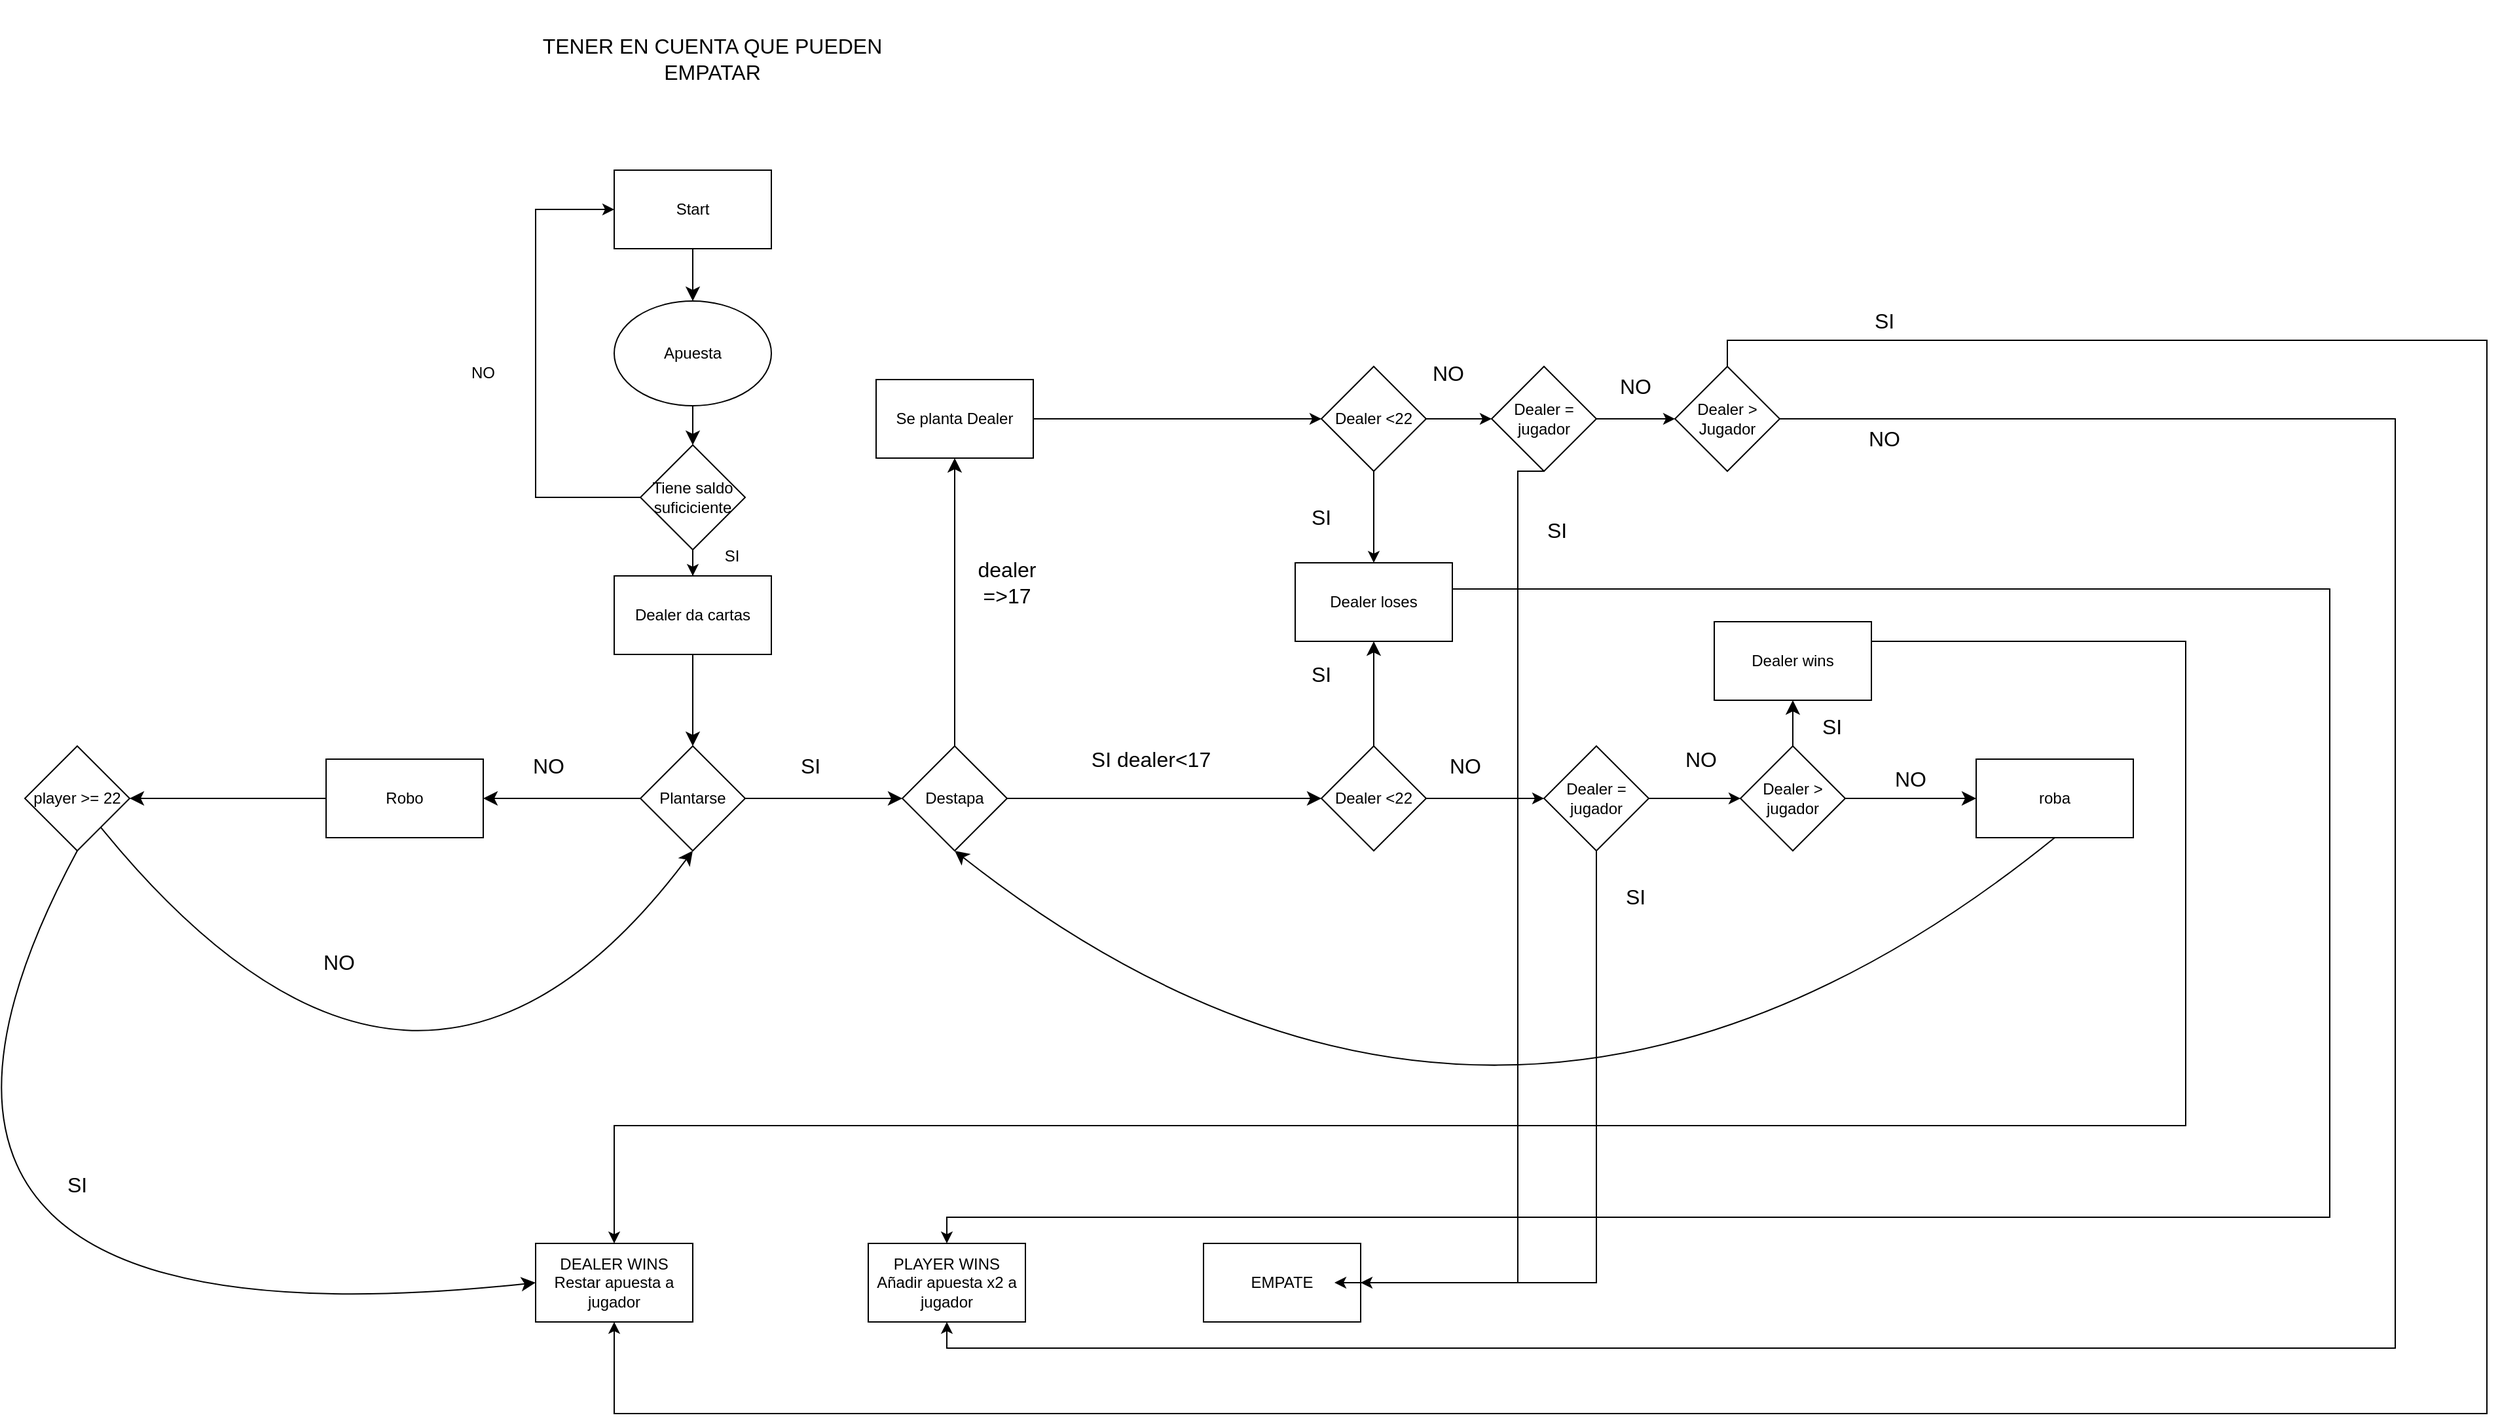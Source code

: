 <mxfile version="28.2.7">
  <diagram name="Página-1" id="-k3p7JQW819tkQQ7m0Kd">
    <mxGraphModel dx="2067" dy="1848" grid="1" gridSize="10" guides="1" tooltips="1" connect="1" arrows="1" fold="1" page="1" pageScale="1" pageWidth="827" pageHeight="1169" math="0" shadow="0">
      <root>
        <mxCell id="0" />
        <mxCell id="1" parent="0" />
        <mxCell id="6EcSVQOZprIdqBZqpw98-5" style="edgeStyle=none;curved=1;rounded=0;orthogonalLoop=1;jettySize=auto;html=1;exitX=0.5;exitY=1;exitDx=0;exitDy=0;fontSize=12;startSize=8;endSize=8;" parent="1" source="6EcSVQOZprIdqBZqpw98-1" target="6EcSVQOZprIdqBZqpw98-2" edge="1">
          <mxGeometry relative="1" as="geometry" />
        </mxCell>
        <mxCell id="6EcSVQOZprIdqBZqpw98-1" value="Start" style="rounded=0;whiteSpace=wrap;html=1;" parent="1" vertex="1">
          <mxGeometry x="160" y="90" width="120" height="60" as="geometry" />
        </mxCell>
        <mxCell id="6EcSVQOZprIdqBZqpw98-6" style="edgeStyle=none;curved=1;rounded=0;orthogonalLoop=1;jettySize=auto;html=1;fontSize=12;startSize=8;endSize=8;entryX=0.5;entryY=0;entryDx=0;entryDy=0;" parent="1" source="6EcSVQOZprIdqBZqpw98-2" target="-tfIYzK8GU7KflaSdOUZ-2" edge="1">
          <mxGeometry relative="1" as="geometry" />
        </mxCell>
        <mxCell id="6EcSVQOZprIdqBZqpw98-2" value="Apuesta" style="ellipse;whiteSpace=wrap;html=1;" parent="1" vertex="1">
          <mxGeometry x="160" y="190" width="120" height="80" as="geometry" />
        </mxCell>
        <mxCell id="6EcSVQOZprIdqBZqpw98-7" style="edgeStyle=none;curved=1;rounded=0;orthogonalLoop=1;jettySize=auto;html=1;exitX=0.5;exitY=1;exitDx=0;exitDy=0;entryX=0.5;entryY=0;entryDx=0;entryDy=0;fontSize=12;startSize=8;endSize=8;" parent="1" source="6EcSVQOZprIdqBZqpw98-3" target="6EcSVQOZprIdqBZqpw98-4" edge="1">
          <mxGeometry relative="1" as="geometry" />
        </mxCell>
        <mxCell id="6EcSVQOZprIdqBZqpw98-3" value="Dealer da cartas" style="rounded=0;whiteSpace=wrap;html=1;" parent="1" vertex="1">
          <mxGeometry x="160" y="400" width="120" height="60" as="geometry" />
        </mxCell>
        <mxCell id="6EcSVQOZprIdqBZqpw98-8" style="edgeStyle=none;curved=1;rounded=0;orthogonalLoop=1;jettySize=auto;html=1;fontSize=12;startSize=8;endSize=8;entryX=0;entryY=0.5;entryDx=0;entryDy=0;" parent="1" source="6EcSVQOZprIdqBZqpw98-4" target="6EcSVQOZprIdqBZqpw98-10" edge="1">
          <mxGeometry relative="1" as="geometry">
            <mxPoint x="370" y="570" as="targetPoint" />
          </mxGeometry>
        </mxCell>
        <mxCell id="6EcSVQOZprIdqBZqpw98-55" style="edgeStyle=none;curved=1;rounded=0;orthogonalLoop=1;jettySize=auto;html=1;exitX=0;exitY=0.5;exitDx=0;exitDy=0;fontSize=12;startSize=8;endSize=8;entryX=1;entryY=0.5;entryDx=0;entryDy=0;" parent="1" source="6EcSVQOZprIdqBZqpw98-4" target="6EcSVQOZprIdqBZqpw98-57" edge="1">
          <mxGeometry relative="1" as="geometry">
            <mxPoint x="80" y="569.588" as="targetPoint" />
          </mxGeometry>
        </mxCell>
        <mxCell id="6EcSVQOZprIdqBZqpw98-4" value="Plantarse" style="rhombus;whiteSpace=wrap;html=1;" parent="1" vertex="1">
          <mxGeometry x="180" y="530" width="80" height="80" as="geometry" />
        </mxCell>
        <mxCell id="6EcSVQOZprIdqBZqpw98-9" value="SI" style="text;html=1;whiteSpace=wrap;strokeColor=none;fillColor=none;align=center;verticalAlign=middle;rounded=0;fontSize=16;" parent="1" vertex="1">
          <mxGeometry x="280" y="530" width="60" height="30" as="geometry" />
        </mxCell>
        <mxCell id="6EcSVQOZprIdqBZqpw98-12" style="edgeStyle=none;curved=1;rounded=0;orthogonalLoop=1;jettySize=auto;html=1;fontSize=12;startSize=8;endSize=8;entryX=0.5;entryY=1;entryDx=0;entryDy=0;" parent="1" source="6EcSVQOZprIdqBZqpw98-10" target="6EcSVQOZprIdqBZqpw98-13" edge="1">
          <mxGeometry relative="1" as="geometry">
            <mxPoint x="420" y="440" as="targetPoint" />
          </mxGeometry>
        </mxCell>
        <mxCell id="6EcSVQOZprIdqBZqpw98-23" style="edgeStyle=none;curved=1;rounded=0;orthogonalLoop=1;jettySize=auto;html=1;fontSize=12;startSize=8;endSize=8;entryX=0;entryY=0.5;entryDx=0;entryDy=0;" parent="1" source="6EcSVQOZprIdqBZqpw98-10" target="6EcSVQOZprIdqBZqpw98-25" edge="1">
          <mxGeometry relative="1" as="geometry">
            <mxPoint x="570" y="570" as="targetPoint" />
          </mxGeometry>
        </mxCell>
        <mxCell id="6EcSVQOZprIdqBZqpw98-10" value="Destapa" style="rhombus;whiteSpace=wrap;html=1;" parent="1" vertex="1">
          <mxGeometry x="380" y="530" width="80" height="80" as="geometry" />
        </mxCell>
        <mxCell id="-tfIYzK8GU7KflaSdOUZ-11" style="edgeStyle=orthogonalEdgeStyle;rounded=0;orthogonalLoop=1;jettySize=auto;html=1;entryX=0;entryY=0.5;entryDx=0;entryDy=0;" edge="1" parent="1" source="6EcSVQOZprIdqBZqpw98-13" target="-tfIYzK8GU7KflaSdOUZ-10">
          <mxGeometry relative="1" as="geometry" />
        </mxCell>
        <mxCell id="6EcSVQOZprIdqBZqpw98-13" value="Se planta Dealer" style="rounded=0;whiteSpace=wrap;html=1;" parent="1" vertex="1">
          <mxGeometry x="360" y="250" width="120" height="60" as="geometry" />
        </mxCell>
        <mxCell id="6EcSVQOZprIdqBZqpw98-15" value="dealer =&amp;gt;17" style="text;html=1;whiteSpace=wrap;strokeColor=none;fillColor=none;align=center;verticalAlign=middle;rounded=0;fontSize=16;" parent="1" vertex="1">
          <mxGeometry x="430" y="390" width="60" height="30" as="geometry" />
        </mxCell>
        <mxCell id="-tfIYzK8GU7KflaSdOUZ-22" style="edgeStyle=orthogonalEdgeStyle;rounded=0;orthogonalLoop=1;jettySize=auto;html=1;entryX=0.5;entryY=1;entryDx=0;entryDy=0;" edge="1" parent="1" source="6EcSVQOZprIdqBZqpw98-17" target="6EcSVQOZprIdqBZqpw98-67">
          <mxGeometry relative="1" as="geometry">
            <Array as="points">
              <mxPoint x="1520" y="280" />
              <mxPoint x="1520" y="990" />
              <mxPoint x="414" y="990" />
            </Array>
          </mxGeometry>
        </mxCell>
        <mxCell id="-tfIYzK8GU7KflaSdOUZ-23" style="edgeStyle=orthogonalEdgeStyle;rounded=0;orthogonalLoop=1;jettySize=auto;html=1;entryX=0.5;entryY=1;entryDx=0;entryDy=0;" edge="1" parent="1" source="6EcSVQOZprIdqBZqpw98-17" target="6EcSVQOZprIdqBZqpw98-66">
          <mxGeometry relative="1" as="geometry">
            <Array as="points">
              <mxPoint x="1010" y="220" />
              <mxPoint x="1590" y="220" />
              <mxPoint x="1590" y="1040" />
              <mxPoint x="160" y="1040" />
            </Array>
          </mxGeometry>
        </mxCell>
        <mxCell id="6EcSVQOZprIdqBZqpw98-17" value="Dealer &amp;gt; Jugador" style="rhombus;whiteSpace=wrap;html=1;" parent="1" vertex="1">
          <mxGeometry x="970" y="240" width="80" height="80" as="geometry" />
        </mxCell>
        <mxCell id="6EcSVQOZprIdqBZqpw98-24" value="SI dealer&amp;lt;17" style="text;html=1;whiteSpace=wrap;strokeColor=none;fillColor=none;align=center;verticalAlign=middle;rounded=0;fontSize=16;" parent="1" vertex="1">
          <mxGeometry x="520" y="495" width="100" height="90" as="geometry" />
        </mxCell>
        <mxCell id="6EcSVQOZprIdqBZqpw98-30" style="edgeStyle=none;curved=1;rounded=0;orthogonalLoop=1;jettySize=auto;html=1;exitX=0.5;exitY=0;exitDx=0;exitDy=0;entryX=0.5;entryY=1;entryDx=0;entryDy=0;fontSize=12;startSize=8;endSize=8;entryPerimeter=0;" parent="1" source="6EcSVQOZprIdqBZqpw98-25" target="-tfIYzK8GU7KflaSdOUZ-14" edge="1">
          <mxGeometry relative="1" as="geometry">
            <mxPoint x="740" y="415" as="targetPoint" />
          </mxGeometry>
        </mxCell>
        <mxCell id="-tfIYzK8GU7KflaSdOUZ-31" style="edgeStyle=orthogonalEdgeStyle;rounded=0;orthogonalLoop=1;jettySize=auto;html=1;entryX=0;entryY=0.5;entryDx=0;entryDy=0;" edge="1" parent="1" source="6EcSVQOZprIdqBZqpw98-25" target="-tfIYzK8GU7KflaSdOUZ-26">
          <mxGeometry relative="1" as="geometry" />
        </mxCell>
        <mxCell id="6EcSVQOZprIdqBZqpw98-25" value="Dealer &amp;lt;22" style="rhombus;whiteSpace=wrap;html=1;" parent="1" vertex="1">
          <mxGeometry x="700" y="530" width="80" height="80" as="geometry" />
        </mxCell>
        <mxCell id="6EcSVQOZprIdqBZqpw98-31" value="NO" style="text;html=1;whiteSpace=wrap;strokeColor=none;fillColor=none;align=center;verticalAlign=middle;rounded=0;fontSize=16;" parent="1" vertex="1">
          <mxGeometry x="780" y="530" width="60" height="30" as="geometry" />
        </mxCell>
        <mxCell id="6EcSVQOZprIdqBZqpw98-34" value="SI" style="text;html=1;whiteSpace=wrap;strokeColor=none;fillColor=none;align=center;verticalAlign=middle;rounded=0;fontSize=16;" parent="1" vertex="1">
          <mxGeometry x="1060" y="500" width="60" height="30" as="geometry" />
        </mxCell>
        <mxCell id="6EcSVQOZprIdqBZqpw98-38" style="edgeStyle=none;curved=1;rounded=0;orthogonalLoop=1;jettySize=auto;html=1;fontSize=12;startSize=8;endSize=8;entryX=0.5;entryY=1;entryDx=0;entryDy=0;" parent="1" source="6EcSVQOZprIdqBZqpw98-37" target="6EcSVQOZprIdqBZqpw98-39" edge="1">
          <mxGeometry relative="1" as="geometry">
            <mxPoint x="820" y="470" as="targetPoint" />
          </mxGeometry>
        </mxCell>
        <mxCell id="6EcSVQOZprIdqBZqpw98-40" style="edgeStyle=none;curved=1;rounded=0;orthogonalLoop=1;jettySize=auto;html=1;fontSize=12;startSize=8;endSize=8;entryX=0;entryY=0.5;entryDx=0;entryDy=0;" parent="1" source="6EcSVQOZprIdqBZqpw98-37" target="6EcSVQOZprIdqBZqpw98-44" edge="1">
          <mxGeometry relative="1" as="geometry">
            <mxPoint x="950" y="570" as="targetPoint" />
          </mxGeometry>
        </mxCell>
        <mxCell id="6EcSVQOZprIdqBZqpw98-37" value="Dealer &amp;gt; jugador" style="rhombus;whiteSpace=wrap;html=1;" parent="1" vertex="1">
          <mxGeometry x="1020" y="530" width="80" height="80" as="geometry" />
        </mxCell>
        <mxCell id="-tfIYzK8GU7KflaSdOUZ-19" style="edgeStyle=orthogonalEdgeStyle;rounded=0;orthogonalLoop=1;jettySize=auto;html=1;entryX=0.5;entryY=0;entryDx=0;entryDy=0;" edge="1" parent="1" source="6EcSVQOZprIdqBZqpw98-39" target="6EcSVQOZprIdqBZqpw98-66">
          <mxGeometry relative="1" as="geometry">
            <Array as="points">
              <mxPoint x="1360" y="450" />
              <mxPoint x="1360" y="820" />
              <mxPoint x="160" y="820" />
            </Array>
          </mxGeometry>
        </mxCell>
        <mxCell id="6EcSVQOZprIdqBZqpw98-39" value="Dealer wins" style="whiteSpace=wrap;html=1;" parent="1" vertex="1">
          <mxGeometry x="1000" y="435" width="120" height="60" as="geometry" />
        </mxCell>
        <mxCell id="6EcSVQOZprIdqBZqpw98-42" value="NO" style="text;html=1;whiteSpace=wrap;strokeColor=none;fillColor=none;align=center;verticalAlign=middle;rounded=0;fontSize=16;" parent="1" vertex="1">
          <mxGeometry x="1120" y="540" width="60" height="30" as="geometry" />
        </mxCell>
        <mxCell id="6EcSVQOZprIdqBZqpw98-54" style="edgeStyle=none;curved=1;rounded=0;orthogonalLoop=1;jettySize=auto;html=1;exitX=0.5;exitY=1;exitDx=0;exitDy=0;fontSize=12;startSize=8;endSize=8;" parent="1" source="6EcSVQOZprIdqBZqpw98-44" edge="1">
          <mxGeometry relative="1" as="geometry">
            <mxPoint x="1060" y="630" as="sourcePoint" />
            <mxPoint x="420" y="610" as="targetPoint" />
            <Array as="points">
              <mxPoint x="840" y="940" />
            </Array>
          </mxGeometry>
        </mxCell>
        <mxCell id="6EcSVQOZprIdqBZqpw98-44" value="roba" style="whiteSpace=wrap;html=1;" parent="1" vertex="1">
          <mxGeometry x="1200" y="540" width="120" height="60" as="geometry" />
        </mxCell>
        <mxCell id="6EcSVQOZprIdqBZqpw98-56" value="NO" style="text;html=1;whiteSpace=wrap;strokeColor=none;fillColor=none;align=center;verticalAlign=middle;rounded=0;fontSize=16;" parent="1" vertex="1">
          <mxGeometry x="80" y="530" width="60" height="30" as="geometry" />
        </mxCell>
        <mxCell id="6EcSVQOZprIdqBZqpw98-58" style="edgeStyle=none;curved=1;rounded=0;orthogonalLoop=1;jettySize=auto;html=1;fontSize=12;startSize=8;endSize=8;entryX=1;entryY=0.5;entryDx=0;entryDy=0;" parent="1" source="6EcSVQOZprIdqBZqpw98-57" target="6EcSVQOZprIdqBZqpw98-59" edge="1">
          <mxGeometry relative="1" as="geometry">
            <mxPoint x="-170" y="570" as="targetPoint" />
          </mxGeometry>
        </mxCell>
        <mxCell id="6EcSVQOZprIdqBZqpw98-57" value="Robo" style="rounded=0;whiteSpace=wrap;html=1;" parent="1" vertex="1">
          <mxGeometry x="-60" y="540" width="120" height="60" as="geometry" />
        </mxCell>
        <mxCell id="6EcSVQOZprIdqBZqpw98-60" style="edgeStyle=none;curved=1;rounded=0;orthogonalLoop=1;jettySize=auto;html=1;entryX=0.5;entryY=1;entryDx=0;entryDy=0;fontSize=12;startSize=8;endSize=8;" parent="1" source="6EcSVQOZprIdqBZqpw98-59" target="6EcSVQOZprIdqBZqpw98-4" edge="1">
          <mxGeometry relative="1" as="geometry">
            <Array as="points">
              <mxPoint x="10" y="890" />
            </Array>
          </mxGeometry>
        </mxCell>
        <mxCell id="6EcSVQOZprIdqBZqpw98-69" style="edgeStyle=none;curved=1;rounded=0;orthogonalLoop=1;jettySize=auto;html=1;exitX=0.5;exitY=1;exitDx=0;exitDy=0;entryX=0;entryY=0.5;entryDx=0;entryDy=0;fontSize=12;startSize=8;endSize=8;" parent="1" source="6EcSVQOZprIdqBZqpw98-59" target="6EcSVQOZprIdqBZqpw98-66" edge="1">
          <mxGeometry relative="1" as="geometry">
            <Array as="points">
              <mxPoint x="-460" y="1000" />
            </Array>
          </mxGeometry>
        </mxCell>
        <mxCell id="6EcSVQOZprIdqBZqpw98-59" value="player &amp;gt;= 22" style="rhombus;whiteSpace=wrap;html=1;" parent="1" vertex="1">
          <mxGeometry x="-290" y="530" width="80" height="80" as="geometry" />
        </mxCell>
        <mxCell id="6EcSVQOZprIdqBZqpw98-61" value="NO" style="text;html=1;whiteSpace=wrap;strokeColor=none;fillColor=none;align=center;verticalAlign=middle;rounded=0;fontSize=16;" parent="1" vertex="1">
          <mxGeometry x="-80" y="680" width="60" height="30" as="geometry" />
        </mxCell>
        <mxCell id="6EcSVQOZprIdqBZqpw98-65" value="TENER EN CUENTA QUE PUEDEN EMPATAR" style="text;html=1;whiteSpace=wrap;strokeColor=none;fillColor=none;align=center;verticalAlign=middle;rounded=0;fontSize=16;" parent="1" vertex="1">
          <mxGeometry x="80" y="-40" width="310" height="90" as="geometry" />
        </mxCell>
        <mxCell id="6EcSVQOZprIdqBZqpw98-66" value="DEALER WINS&lt;div&gt;Restar apuesta a jugador&lt;/div&gt;" style="rounded=0;whiteSpace=wrap;html=1;" parent="1" vertex="1">
          <mxGeometry x="100" y="910" width="120" height="60" as="geometry" />
        </mxCell>
        <mxCell id="6EcSVQOZprIdqBZqpw98-67" value="PLAYER WINS&lt;div&gt;Añadir apuesta x2 a jugador&lt;/div&gt;" style="rounded=0;whiteSpace=wrap;html=1;" parent="1" vertex="1">
          <mxGeometry x="354" y="910" width="120" height="60" as="geometry" />
        </mxCell>
        <mxCell id="6EcSVQOZprIdqBZqpw98-68" value="EMPATE" style="rounded=0;whiteSpace=wrap;html=1;" parent="1" vertex="1">
          <mxGeometry x="610" y="910" width="120" height="60" as="geometry" />
        </mxCell>
        <mxCell id="6EcSVQOZprIdqBZqpw98-70" value="SI" style="text;html=1;whiteSpace=wrap;strokeColor=none;fillColor=none;align=center;verticalAlign=middle;rounded=0;fontSize=16;" parent="1" vertex="1">
          <mxGeometry x="-280" y="850" width="60" height="30" as="geometry" />
        </mxCell>
        <mxCell id="-tfIYzK8GU7KflaSdOUZ-3" style="edgeStyle=orthogonalEdgeStyle;rounded=0;orthogonalLoop=1;jettySize=auto;html=1;entryX=0.5;entryY=0;entryDx=0;entryDy=0;" edge="1" parent="1" source="-tfIYzK8GU7KflaSdOUZ-2" target="6EcSVQOZprIdqBZqpw98-3">
          <mxGeometry relative="1" as="geometry" />
        </mxCell>
        <mxCell id="-tfIYzK8GU7KflaSdOUZ-5" style="edgeStyle=orthogonalEdgeStyle;rounded=0;orthogonalLoop=1;jettySize=auto;html=1;entryX=0;entryY=0.5;entryDx=0;entryDy=0;" edge="1" parent="1" source="-tfIYzK8GU7KflaSdOUZ-2" target="6EcSVQOZprIdqBZqpw98-1">
          <mxGeometry relative="1" as="geometry">
            <Array as="points">
              <mxPoint x="100" y="340" />
              <mxPoint x="100" y="120" />
            </Array>
          </mxGeometry>
        </mxCell>
        <mxCell id="-tfIYzK8GU7KflaSdOUZ-2" value="Tiene saldo suficiciente" style="rhombus;whiteSpace=wrap;html=1;" vertex="1" parent="1">
          <mxGeometry x="180" y="300" width="80" height="80" as="geometry" />
        </mxCell>
        <mxCell id="-tfIYzK8GU7KflaSdOUZ-4" value="SI" style="text;html=1;whiteSpace=wrap;strokeColor=none;fillColor=none;align=center;verticalAlign=middle;rounded=0;" vertex="1" parent="1">
          <mxGeometry x="220" y="370" width="60" height="30" as="geometry" />
        </mxCell>
        <mxCell id="-tfIYzK8GU7KflaSdOUZ-6" value="NO" style="text;html=1;whiteSpace=wrap;strokeColor=none;fillColor=none;align=center;verticalAlign=middle;rounded=0;" vertex="1" parent="1">
          <mxGeometry x="30" y="230" width="60" height="30" as="geometry" />
        </mxCell>
        <mxCell id="-tfIYzK8GU7KflaSdOUZ-15" style="edgeStyle=orthogonalEdgeStyle;rounded=0;orthogonalLoop=1;jettySize=auto;html=1;entryX=0.5;entryY=0;entryDx=0;entryDy=0;" edge="1" parent="1" source="-tfIYzK8GU7KflaSdOUZ-10" target="-tfIYzK8GU7KflaSdOUZ-14">
          <mxGeometry relative="1" as="geometry" />
        </mxCell>
        <mxCell id="-tfIYzK8GU7KflaSdOUZ-35" style="edgeStyle=orthogonalEdgeStyle;rounded=0;orthogonalLoop=1;jettySize=auto;html=1;entryX=0;entryY=0.5;entryDx=0;entryDy=0;" edge="1" parent="1" source="-tfIYzK8GU7KflaSdOUZ-10" target="-tfIYzK8GU7KflaSdOUZ-34">
          <mxGeometry relative="1" as="geometry" />
        </mxCell>
        <mxCell id="-tfIYzK8GU7KflaSdOUZ-10" value="Dealer &amp;lt;22" style="rhombus;whiteSpace=wrap;html=1;" vertex="1" parent="1">
          <mxGeometry x="700" y="240" width="80" height="80" as="geometry" />
        </mxCell>
        <mxCell id="-tfIYzK8GU7KflaSdOUZ-13" value="SI" style="text;html=1;whiteSpace=wrap;strokeColor=none;fillColor=none;align=center;verticalAlign=middle;rounded=0;fontSize=16;" vertex="1" parent="1">
          <mxGeometry x="670" y="460" width="60" height="30" as="geometry" />
        </mxCell>
        <mxCell id="-tfIYzK8GU7KflaSdOUZ-18" style="edgeStyle=orthogonalEdgeStyle;rounded=0;orthogonalLoop=1;jettySize=auto;html=1;entryX=0.5;entryY=0;entryDx=0;entryDy=0;" edge="1" parent="1" source="-tfIYzK8GU7KflaSdOUZ-14" target="6EcSVQOZprIdqBZqpw98-67">
          <mxGeometry relative="1" as="geometry">
            <Array as="points">
              <mxPoint x="1470" y="410" />
              <mxPoint x="1470" y="890" />
              <mxPoint x="414" y="890" />
            </Array>
          </mxGeometry>
        </mxCell>
        <mxCell id="-tfIYzK8GU7KflaSdOUZ-14" value="Dealer loses" style="whiteSpace=wrap;html=1;" vertex="1" parent="1">
          <mxGeometry x="680" y="390" width="120" height="60" as="geometry" />
        </mxCell>
        <mxCell id="-tfIYzK8GU7KflaSdOUZ-20" value="SI" style="text;html=1;whiteSpace=wrap;strokeColor=none;fillColor=none;align=center;verticalAlign=middle;rounded=0;fontSize=16;" vertex="1" parent="1">
          <mxGeometry x="670" y="340" width="60" height="30" as="geometry" />
        </mxCell>
        <mxCell id="-tfIYzK8GU7KflaSdOUZ-21" value="NO" style="text;html=1;whiteSpace=wrap;strokeColor=none;fillColor=none;align=center;verticalAlign=middle;rounded=0;fontSize=16;" vertex="1" parent="1">
          <mxGeometry x="767" y="230" width="60" height="30" as="geometry" />
        </mxCell>
        <mxCell id="-tfIYzK8GU7KflaSdOUZ-24" value="NO" style="text;html=1;whiteSpace=wrap;strokeColor=none;fillColor=none;align=center;verticalAlign=middle;rounded=0;fontSize=16;" vertex="1" parent="1">
          <mxGeometry x="1100" y="280" width="60" height="30" as="geometry" />
        </mxCell>
        <mxCell id="-tfIYzK8GU7KflaSdOUZ-25" value="SI" style="text;html=1;whiteSpace=wrap;strokeColor=none;fillColor=none;align=center;verticalAlign=middle;rounded=0;fontSize=16;" vertex="1" parent="1">
          <mxGeometry x="1100" y="190" width="60" height="30" as="geometry" />
        </mxCell>
        <mxCell id="-tfIYzK8GU7KflaSdOUZ-29" style="edgeStyle=orthogonalEdgeStyle;rounded=0;orthogonalLoop=1;jettySize=auto;html=1;" edge="1" parent="1" source="-tfIYzK8GU7KflaSdOUZ-26" target="6EcSVQOZprIdqBZqpw98-68">
          <mxGeometry relative="1" as="geometry">
            <Array as="points">
              <mxPoint x="910" y="940" />
            </Array>
          </mxGeometry>
        </mxCell>
        <mxCell id="-tfIYzK8GU7KflaSdOUZ-33" style="edgeStyle=orthogonalEdgeStyle;rounded=0;orthogonalLoop=1;jettySize=auto;html=1;entryX=0;entryY=0.5;entryDx=0;entryDy=0;" edge="1" parent="1" source="-tfIYzK8GU7KflaSdOUZ-26" target="6EcSVQOZprIdqBZqpw98-37">
          <mxGeometry relative="1" as="geometry" />
        </mxCell>
        <mxCell id="-tfIYzK8GU7KflaSdOUZ-26" value="Dealer = jugador" style="rhombus;whiteSpace=wrap;html=1;" vertex="1" parent="1">
          <mxGeometry x="870" y="530" width="80" height="80" as="geometry" />
        </mxCell>
        <mxCell id="-tfIYzK8GU7KflaSdOUZ-27" value="NO" style="text;html=1;whiteSpace=wrap;strokeColor=none;fillColor=none;align=center;verticalAlign=middle;rounded=0;fontSize=16;" vertex="1" parent="1">
          <mxGeometry x="960" y="525" width="60" height="30" as="geometry" />
        </mxCell>
        <mxCell id="-tfIYzK8GU7KflaSdOUZ-28" value="SI" style="text;html=1;whiteSpace=wrap;strokeColor=none;fillColor=none;align=center;verticalAlign=middle;rounded=0;fontSize=16;" vertex="1" parent="1">
          <mxGeometry x="910" y="630" width="60" height="30" as="geometry" />
        </mxCell>
        <mxCell id="-tfIYzK8GU7KflaSdOUZ-36" style="edgeStyle=orthogonalEdgeStyle;rounded=0;orthogonalLoop=1;jettySize=auto;html=1;entryX=0;entryY=0.5;entryDx=0;entryDy=0;" edge="1" parent="1" source="-tfIYzK8GU7KflaSdOUZ-34" target="6EcSVQOZprIdqBZqpw98-17">
          <mxGeometry relative="1" as="geometry" />
        </mxCell>
        <mxCell id="-tfIYzK8GU7KflaSdOUZ-38" style="edgeStyle=orthogonalEdgeStyle;rounded=0;orthogonalLoop=1;jettySize=auto;html=1;exitX=0.5;exitY=1;exitDx=0;exitDy=0;" edge="1" parent="1" source="-tfIYzK8GU7KflaSdOUZ-34">
          <mxGeometry relative="1" as="geometry">
            <mxPoint x="850" y="320" as="sourcePoint" />
            <mxPoint x="710" y="940" as="targetPoint" />
            <Array as="points">
              <mxPoint x="850" y="320" />
              <mxPoint x="850" y="940" />
            </Array>
          </mxGeometry>
        </mxCell>
        <mxCell id="-tfIYzK8GU7KflaSdOUZ-34" value="Dealer = jugador" style="rhombus;whiteSpace=wrap;html=1;" vertex="1" parent="1">
          <mxGeometry x="830" y="240" width="80" height="80" as="geometry" />
        </mxCell>
        <mxCell id="-tfIYzK8GU7KflaSdOUZ-37" value="SI" style="text;html=1;whiteSpace=wrap;strokeColor=none;fillColor=none;align=center;verticalAlign=middle;rounded=0;fontSize=16;" vertex="1" parent="1">
          <mxGeometry x="850" y="350" width="60" height="30" as="geometry" />
        </mxCell>
        <mxCell id="-tfIYzK8GU7KflaSdOUZ-39" value="NO" style="text;html=1;whiteSpace=wrap;strokeColor=none;fillColor=none;align=center;verticalAlign=middle;rounded=0;fontSize=16;" vertex="1" parent="1">
          <mxGeometry x="910" y="240" width="60" height="30" as="geometry" />
        </mxCell>
      </root>
    </mxGraphModel>
  </diagram>
</mxfile>
